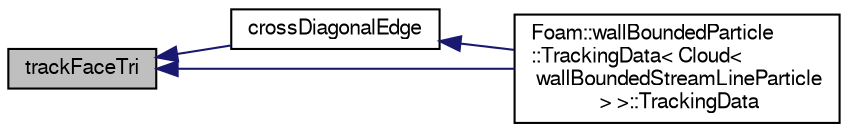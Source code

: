 digraph "trackFaceTri"
{
  bgcolor="transparent";
  edge [fontname="FreeSans",fontsize="10",labelfontname="FreeSans",labelfontsize="10"];
  node [fontname="FreeSans",fontsize="10",shape=record];
  rankdir="LR";
  Node561 [label="trackFaceTri",height=0.2,width=0.4,color="black", fillcolor="grey75", style="filled", fontcolor="black"];
  Node561 -> Node562 [dir="back",color="midnightblue",fontsize="10",style="solid",fontname="FreeSans"];
  Node562 [label="crossDiagonalEdge",height=0.2,width=0.4,color="black",URL="$a28794.html#af681214bd770ef305c93b86cb944190c",tooltip="Cross diagonal edge into different triangle on same face,cell. "];
  Node562 -> Node563 [dir="back",color="midnightblue",fontsize="10",style="solid",fontname="FreeSans"];
  Node563 [label="Foam::wallBoundedParticle\l::TrackingData\< Cloud\<\l wallBoundedStreamLineParticle\l \> \>::TrackingData",height=0.2,width=0.4,color="black",URL="$a28798.html#a6314a22146c220ef091a623801dc2b2d"];
  Node561 -> Node563 [dir="back",color="midnightblue",fontsize="10",style="solid",fontname="FreeSans"];
}
